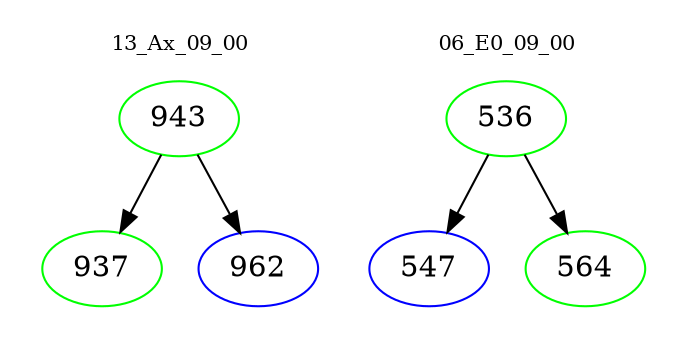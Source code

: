 digraph{
subgraph cluster_0 {
color = white
label = "13_Ax_09_00";
fontsize=10;
T0_943 [label="943", color="green"]
T0_943 -> T0_937 [color="black"]
T0_937 [label="937", color="green"]
T0_943 -> T0_962 [color="black"]
T0_962 [label="962", color="blue"]
}
subgraph cluster_1 {
color = white
label = "06_E0_09_00";
fontsize=10;
T1_536 [label="536", color="green"]
T1_536 -> T1_547 [color="black"]
T1_547 [label="547", color="blue"]
T1_536 -> T1_564 [color="black"]
T1_564 [label="564", color="green"]
}
}
